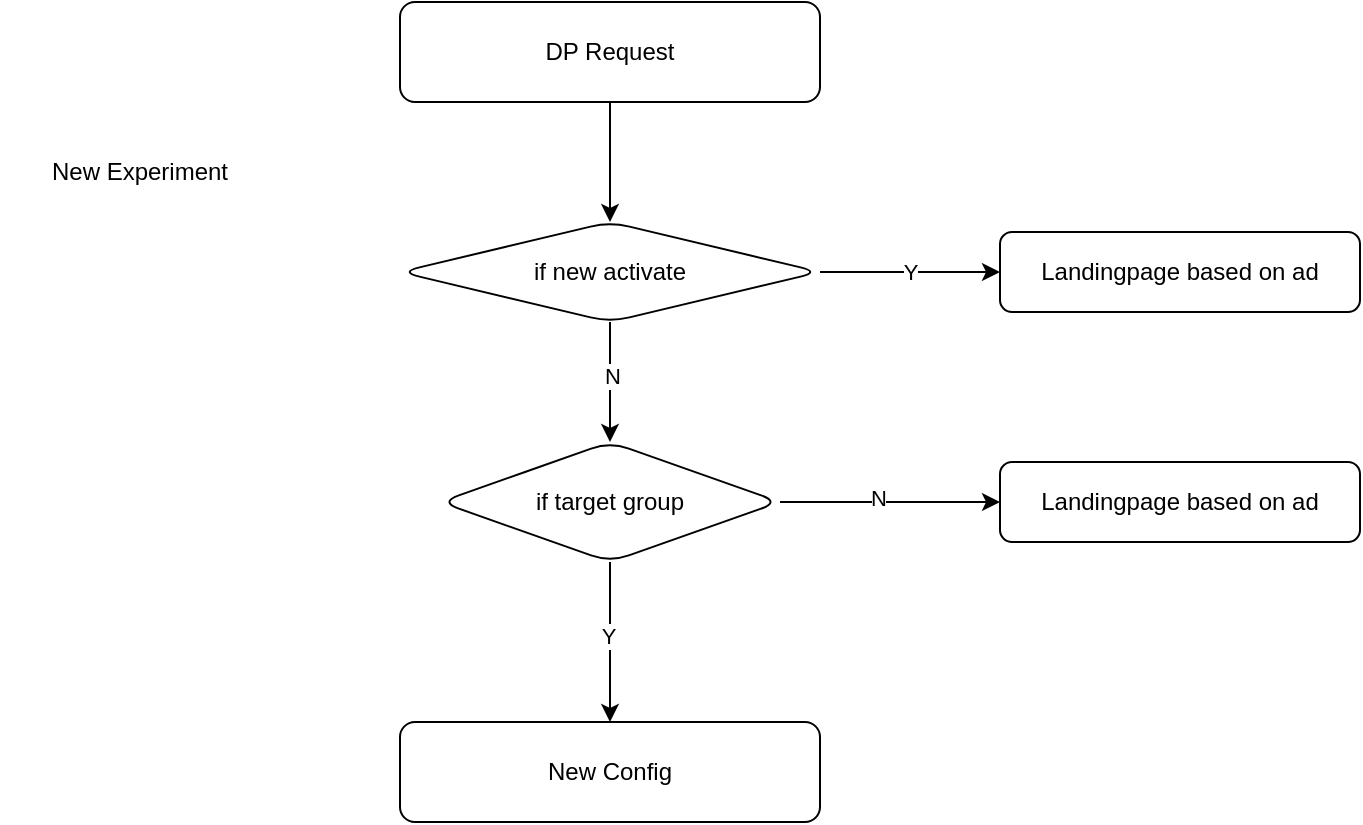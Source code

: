 <mxfile version="20.7.4" type="github">
  <diagram id="jcCv9dP4JJxYe9Y4-dI9" name="第 1 页">
    <mxGraphModel dx="1434" dy="796" grid="1" gridSize="10" guides="1" tooltips="1" connect="1" arrows="1" fold="1" page="1" pageScale="1" pageWidth="827" pageHeight="1169" math="0" shadow="0">
      <root>
        <mxCell id="0" />
        <mxCell id="1" parent="0" />
        <mxCell id="CNDm6-HDIN6dF04JR1Rr-3" value="" style="edgeStyle=orthogonalEdgeStyle;rounded=0;orthogonalLoop=1;jettySize=auto;html=1;" edge="1" parent="1" source="CNDm6-HDIN6dF04JR1Rr-1" target="CNDm6-HDIN6dF04JR1Rr-2">
          <mxGeometry relative="1" as="geometry" />
        </mxCell>
        <mxCell id="CNDm6-HDIN6dF04JR1Rr-1" value="DP Request" style="rounded=1;whiteSpace=wrap;html=1;" vertex="1" parent="1">
          <mxGeometry x="240" y="100" width="210" height="50" as="geometry" />
        </mxCell>
        <mxCell id="CNDm6-HDIN6dF04JR1Rr-5" value="" style="edgeStyle=orthogonalEdgeStyle;rounded=0;orthogonalLoop=1;jettySize=auto;html=1;" edge="1" parent="1" source="CNDm6-HDIN6dF04JR1Rr-2" target="CNDm6-HDIN6dF04JR1Rr-4">
          <mxGeometry relative="1" as="geometry" />
        </mxCell>
        <mxCell id="CNDm6-HDIN6dF04JR1Rr-13" value="N" style="edgeLabel;html=1;align=center;verticalAlign=middle;resizable=0;points=[];" vertex="1" connectable="0" parent="CNDm6-HDIN6dF04JR1Rr-5">
          <mxGeometry x="-0.1" y="1" relative="1" as="geometry">
            <mxPoint as="offset" />
          </mxGeometry>
        </mxCell>
        <mxCell id="CNDm6-HDIN6dF04JR1Rr-11" value="Y" style="edgeStyle=orthogonalEdgeStyle;rounded=0;orthogonalLoop=1;jettySize=auto;html=1;entryX=0;entryY=0.5;entryDx=0;entryDy=0;" edge="1" parent="1" source="CNDm6-HDIN6dF04JR1Rr-2" target="CNDm6-HDIN6dF04JR1Rr-10">
          <mxGeometry relative="1" as="geometry" />
        </mxCell>
        <mxCell id="CNDm6-HDIN6dF04JR1Rr-2" value="if new activate" style="rhombus;whiteSpace=wrap;html=1;rounded=1;" vertex="1" parent="1">
          <mxGeometry x="240" y="210" width="210" height="50" as="geometry" />
        </mxCell>
        <mxCell id="CNDm6-HDIN6dF04JR1Rr-9" value="" style="edgeStyle=orthogonalEdgeStyle;rounded=0;orthogonalLoop=1;jettySize=auto;html=1;" edge="1" parent="1" source="CNDm6-HDIN6dF04JR1Rr-4">
          <mxGeometry relative="1" as="geometry">
            <mxPoint x="540" y="350" as="targetPoint" />
          </mxGeometry>
        </mxCell>
        <mxCell id="CNDm6-HDIN6dF04JR1Rr-17" value="N" style="edgeLabel;html=1;align=center;verticalAlign=middle;resizable=0;points=[];" vertex="1" connectable="0" parent="CNDm6-HDIN6dF04JR1Rr-9">
          <mxGeometry x="-0.109" y="2" relative="1" as="geometry">
            <mxPoint as="offset" />
          </mxGeometry>
        </mxCell>
        <mxCell id="CNDm6-HDIN6dF04JR1Rr-16" value="" style="edgeStyle=orthogonalEdgeStyle;rounded=0;orthogonalLoop=1;jettySize=auto;html=1;" edge="1" parent="1" source="CNDm6-HDIN6dF04JR1Rr-4" target="CNDm6-HDIN6dF04JR1Rr-14">
          <mxGeometry relative="1" as="geometry" />
        </mxCell>
        <mxCell id="CNDm6-HDIN6dF04JR1Rr-18" value="Y" style="edgeLabel;html=1;align=center;verticalAlign=middle;resizable=0;points=[];" vertex="1" connectable="0" parent="CNDm6-HDIN6dF04JR1Rr-16">
          <mxGeometry x="-0.075" y="-1" relative="1" as="geometry">
            <mxPoint as="offset" />
          </mxGeometry>
        </mxCell>
        <mxCell id="CNDm6-HDIN6dF04JR1Rr-4" value="if target group" style="rhombus;whiteSpace=wrap;html=1;rounded=1;" vertex="1" parent="1">
          <mxGeometry x="260" y="320" width="170" height="60" as="geometry" />
        </mxCell>
        <mxCell id="CNDm6-HDIN6dF04JR1Rr-10" value="Landingpage based on ad" style="whiteSpace=wrap;html=1;rounded=1;" vertex="1" parent="1">
          <mxGeometry x="540" y="215" width="180" height="40" as="geometry" />
        </mxCell>
        <mxCell id="CNDm6-HDIN6dF04JR1Rr-12" value="Landingpage based on ad" style="whiteSpace=wrap;html=1;rounded=1;" vertex="1" parent="1">
          <mxGeometry x="540" y="330" width="180" height="40" as="geometry" />
        </mxCell>
        <mxCell id="CNDm6-HDIN6dF04JR1Rr-14" value="New Config" style="whiteSpace=wrap;html=1;rounded=1;" vertex="1" parent="1">
          <mxGeometry x="240" y="460" width="210" height="50" as="geometry" />
        </mxCell>
        <mxCell id="CNDm6-HDIN6dF04JR1Rr-19" value="New Experiment" style="text;html=1;strokeColor=none;fillColor=none;align=center;verticalAlign=middle;whiteSpace=wrap;rounded=0;" vertex="1" parent="1">
          <mxGeometry x="40" y="170" width="140" height="30" as="geometry" />
        </mxCell>
      </root>
    </mxGraphModel>
  </diagram>
</mxfile>
